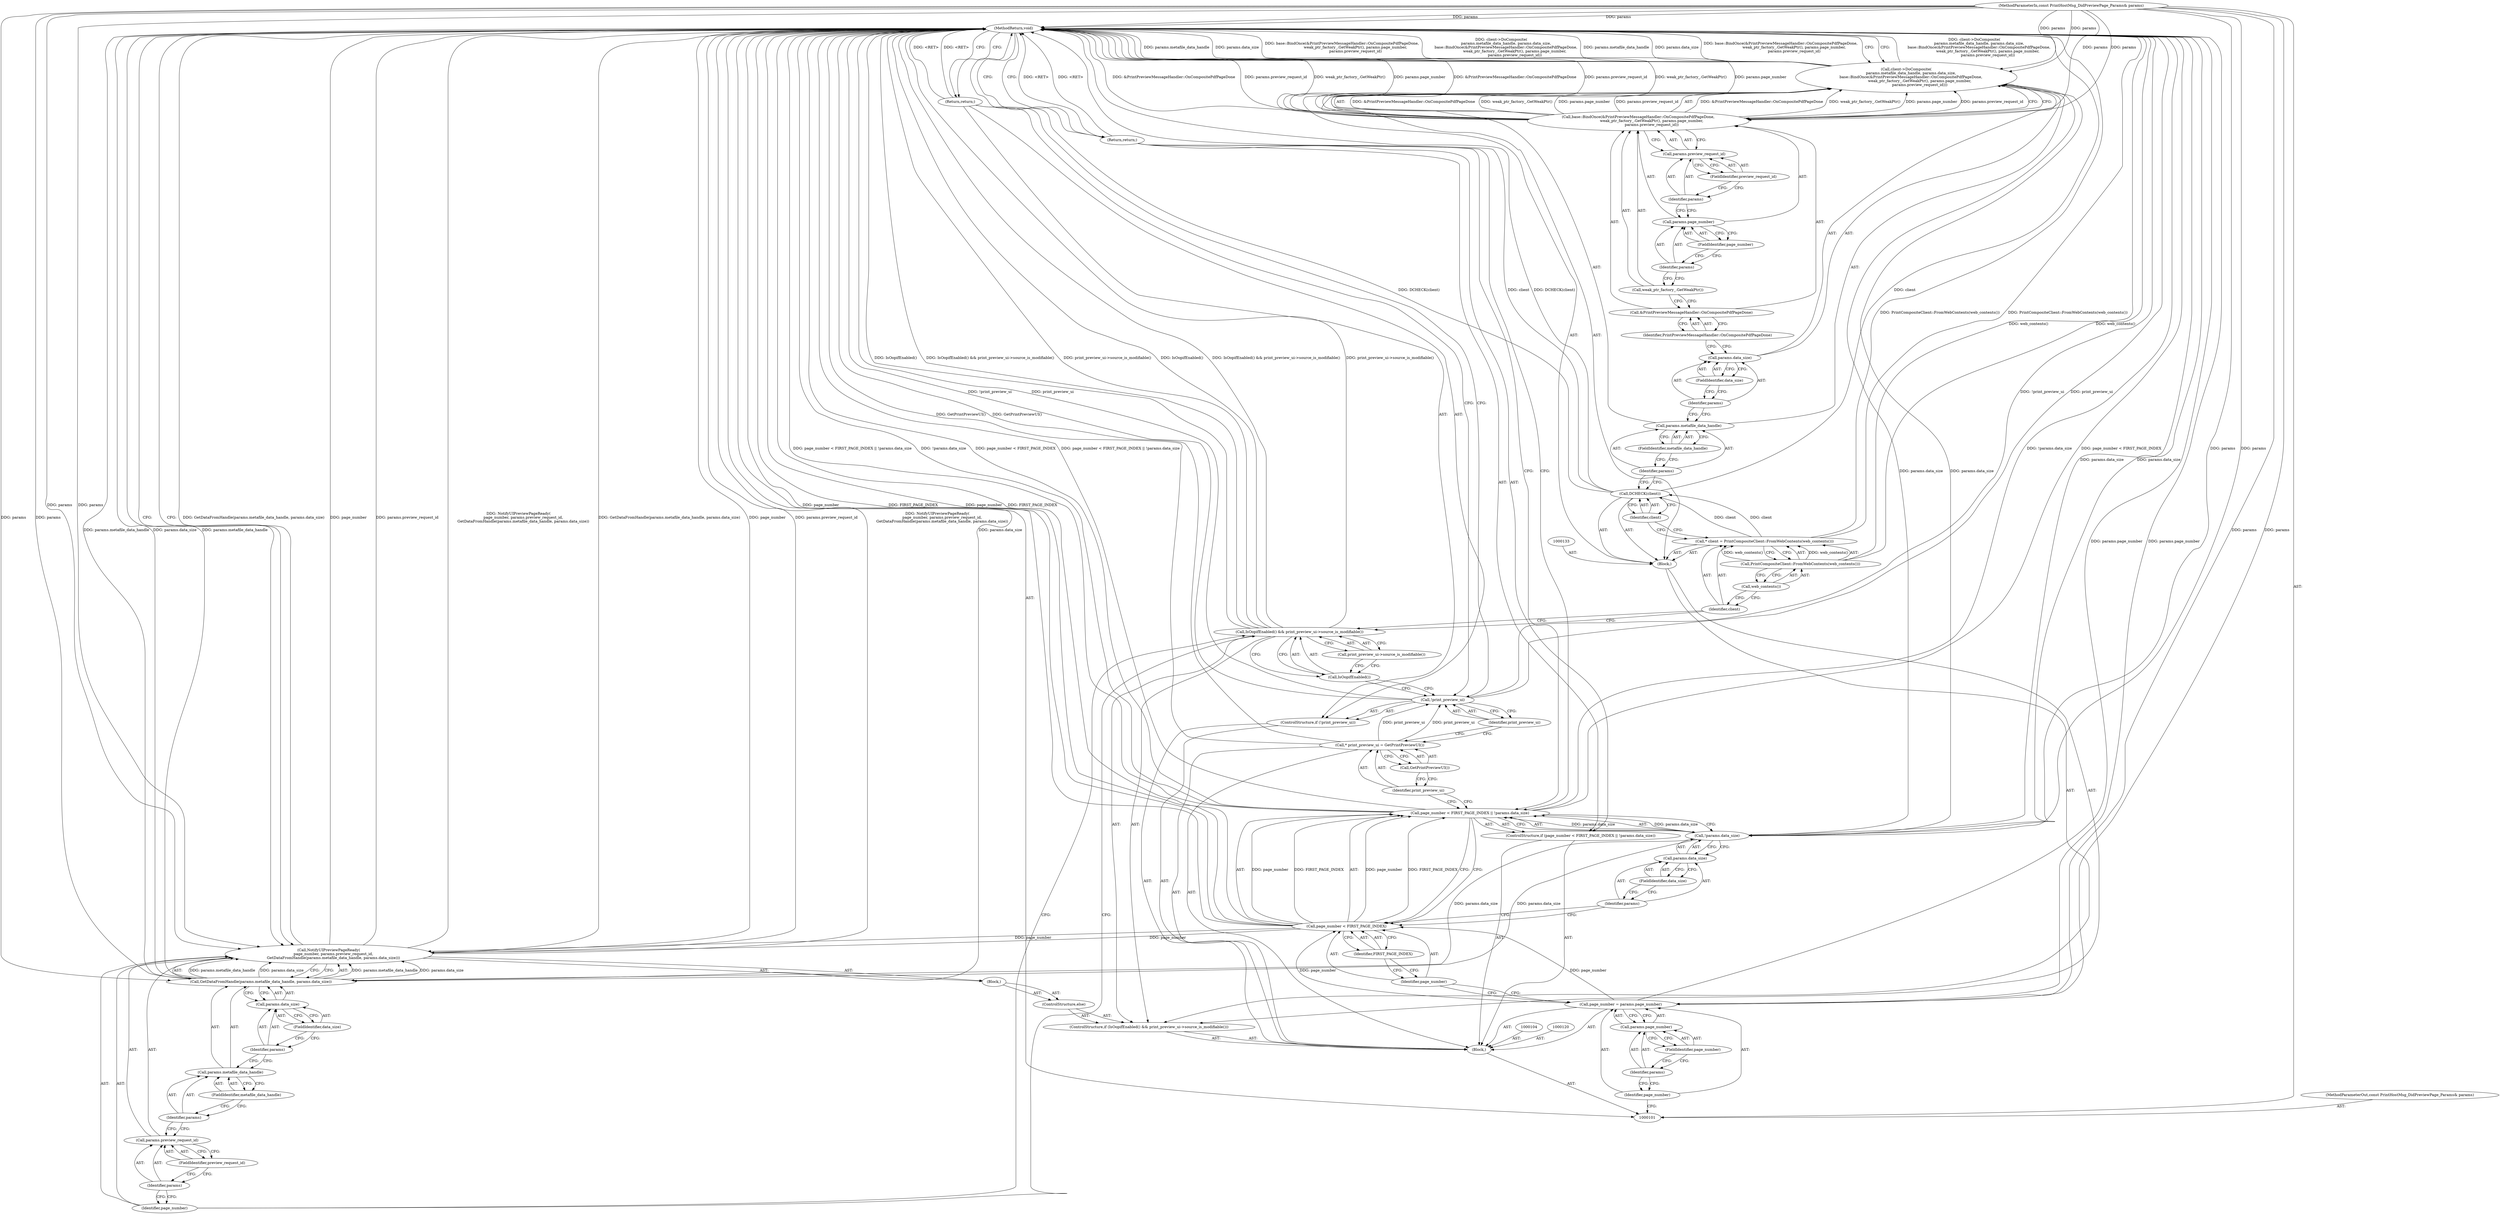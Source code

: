 digraph "0_Chrome_9c391ac04f9ac478c8b0e43b359c2b43a6c892ab_0" {
"1000171" [label="(MethodReturn,void)"];
"1000128" [label="(ControlStructure,if (IsOopifEnabled() && print_preview_ui->source_is_modifiable()))"];
"1000131" [label="(Call,print_preview_ui->source_is_modifiable())"];
"1000129" [label="(Call,IsOopifEnabled() && print_preview_ui->source_is_modifiable())"];
"1000130" [label="(Call,IsOopifEnabled())"];
"1000135" [label="(Identifier,client)"];
"1000136" [label="(Call,PrintCompositeClient::FromWebContents(web_contents()))"];
"1000132" [label="(Block,)"];
"1000137" [label="(Call,web_contents())"];
"1000134" [label="(Call,* client = PrintCompositeClient::FromWebContents(web_contents()))"];
"1000139" [label="(Identifier,client)"];
"1000138" [label="(Call,DCHECK(client))"];
"1000140" [label="(Call,client->DoComposite(\n        params.metafile_data_handle, params.data_size,\n        base::BindOnce(&PrintPreviewMessageHandler::OnCompositePdfPageDone,\n                       weak_ptr_factory_.GetWeakPtr(), params.page_number,\n                       params.preview_request_id)))"];
"1000143" [label="(FieldIdentifier,metafile_data_handle)"];
"1000144" [label="(Call,params.data_size)"];
"1000145" [label="(Identifier,params)"];
"1000146" [label="(FieldIdentifier,data_size)"];
"1000141" [label="(Call,params.metafile_data_handle)"];
"1000142" [label="(Identifier,params)"];
"1000148" [label="(Call,&PrintPreviewMessageHandler::OnCompositePdfPageDone)"];
"1000149" [label="(Identifier,PrintPreviewMessageHandler::OnCompositePdfPageDone)"];
"1000147" [label="(Call,base::BindOnce(&PrintPreviewMessageHandler::OnCompositePdfPageDone,\n                       weak_ptr_factory_.GetWeakPtr(), params.page_number,\n                       params.preview_request_id))"];
"1000150" [label="(Call,weak_ptr_factory_.GetWeakPtr())"];
"1000151" [label="(Call,params.page_number)"];
"1000152" [label="(Identifier,params)"];
"1000153" [label="(FieldIdentifier,page_number)"];
"1000102" [label="(MethodParameterIn,const PrintHostMsg_DidPreviewPage_Params& params)"];
"1000259" [label="(MethodParameterOut,const PrintHostMsg_DidPreviewPage_Params& params)"];
"1000103" [label="(Block,)"];
"1000154" [label="(Call,params.preview_request_id)"];
"1000155" [label="(Identifier,params)"];
"1000156" [label="(FieldIdentifier,preview_request_id)"];
"1000157" [label="(ControlStructure,else)"];
"1000158" [label="(Block,)"];
"1000159" [label="(Call,NotifyUIPreviewPageReady(\n        page_number, params.preview_request_id,\n        GetDataFromHandle(params.metafile_data_handle, params.data_size)))"];
"1000161" [label="(Call,params.preview_request_id)"];
"1000162" [label="(Identifier,params)"];
"1000163" [label="(FieldIdentifier,preview_request_id)"];
"1000160" [label="(Identifier,page_number)"];
"1000165" [label="(Call,params.metafile_data_handle)"];
"1000166" [label="(Identifier,params)"];
"1000167" [label="(FieldIdentifier,metafile_data_handle)"];
"1000168" [label="(Call,params.data_size)"];
"1000169" [label="(Identifier,params)"];
"1000170" [label="(FieldIdentifier,data_size)"];
"1000164" [label="(Call,GetDataFromHandle(params.metafile_data_handle, params.data_size))"];
"1000107" [label="(Call,params.page_number)"];
"1000108" [label="(Identifier,params)"];
"1000109" [label="(FieldIdentifier,page_number)"];
"1000105" [label="(Call,page_number = params.page_number)"];
"1000106" [label="(Identifier,page_number)"];
"1000110" [label="(ControlStructure,if (page_number < FIRST_PAGE_INDEX || !params.data_size))"];
"1000114" [label="(Identifier,FIRST_PAGE_INDEX)"];
"1000115" [label="(Call,!params.data_size)"];
"1000116" [label="(Call,params.data_size)"];
"1000117" [label="(Identifier,params)"];
"1000118" [label="(FieldIdentifier,data_size)"];
"1000111" [label="(Call,page_number < FIRST_PAGE_INDEX || !params.data_size)"];
"1000112" [label="(Call,page_number < FIRST_PAGE_INDEX)"];
"1000113" [label="(Identifier,page_number)"];
"1000119" [label="(Return,return;)"];
"1000121" [label="(Call,* print_preview_ui = GetPrintPreviewUI())"];
"1000122" [label="(Identifier,print_preview_ui)"];
"1000123" [label="(Call,GetPrintPreviewUI())"];
"1000124" [label="(ControlStructure,if (!print_preview_ui))"];
"1000125" [label="(Call,!print_preview_ui)"];
"1000126" [label="(Identifier,print_preview_ui)"];
"1000127" [label="(Return,return;)"];
"1000171" -> "1000101"  [label="AST: "];
"1000171" -> "1000119"  [label="CFG: "];
"1000171" -> "1000127"  [label="CFG: "];
"1000171" -> "1000140"  [label="CFG: "];
"1000171" -> "1000159"  [label="CFG: "];
"1000127" -> "1000171"  [label="DDG: <RET>"];
"1000119" -> "1000171"  [label="DDG: <RET>"];
"1000159" -> "1000171"  [label="DDG: NotifyUIPreviewPageReady(\n        page_number, params.preview_request_id,\n        GetDataFromHandle(params.metafile_data_handle, params.data_size))"];
"1000159" -> "1000171"  [label="DDG: GetDataFromHandle(params.metafile_data_handle, params.data_size)"];
"1000159" -> "1000171"  [label="DDG: page_number"];
"1000159" -> "1000171"  [label="DDG: params.preview_request_id"];
"1000125" -> "1000171"  [label="DDG: !print_preview_ui"];
"1000125" -> "1000171"  [label="DDG: print_preview_ui"];
"1000140" -> "1000171"  [label="DDG: client->DoComposite(\n        params.metafile_data_handle, params.data_size,\n        base::BindOnce(&PrintPreviewMessageHandler::OnCompositePdfPageDone,\n                       weak_ptr_factory_.GetWeakPtr(), params.page_number,\n                       params.preview_request_id))"];
"1000140" -> "1000171"  [label="DDG: params.metafile_data_handle"];
"1000140" -> "1000171"  [label="DDG: params.data_size"];
"1000140" -> "1000171"  [label="DDG: base::BindOnce(&PrintPreviewMessageHandler::OnCompositePdfPageDone,\n                       weak_ptr_factory_.GetWeakPtr(), params.page_number,\n                       params.preview_request_id)"];
"1000147" -> "1000171"  [label="DDG: &PrintPreviewMessageHandler::OnCompositePdfPageDone"];
"1000147" -> "1000171"  [label="DDG: params.preview_request_id"];
"1000147" -> "1000171"  [label="DDG: weak_ptr_factory_.GetWeakPtr()"];
"1000147" -> "1000171"  [label="DDG: params.page_number"];
"1000112" -> "1000171"  [label="DDG: page_number"];
"1000112" -> "1000171"  [label="DDG: FIRST_PAGE_INDEX"];
"1000134" -> "1000171"  [label="DDG: PrintCompositeClient::FromWebContents(web_contents())"];
"1000138" -> "1000171"  [label="DDG: DCHECK(client)"];
"1000138" -> "1000171"  [label="DDG: client"];
"1000136" -> "1000171"  [label="DDG: web_contents()"];
"1000164" -> "1000171"  [label="DDG: params.data_size"];
"1000164" -> "1000171"  [label="DDG: params.metafile_data_handle"];
"1000129" -> "1000171"  [label="DDG: IsOopifEnabled()"];
"1000129" -> "1000171"  [label="DDG: IsOopifEnabled() && print_preview_ui->source_is_modifiable()"];
"1000129" -> "1000171"  [label="DDG: print_preview_ui->source_is_modifiable()"];
"1000105" -> "1000171"  [label="DDG: params.page_number"];
"1000121" -> "1000171"  [label="DDG: GetPrintPreviewUI()"];
"1000111" -> "1000171"  [label="DDG: !params.data_size"];
"1000111" -> "1000171"  [label="DDG: page_number < FIRST_PAGE_INDEX"];
"1000111" -> "1000171"  [label="DDG: page_number < FIRST_PAGE_INDEX || !params.data_size"];
"1000102" -> "1000171"  [label="DDG: params"];
"1000115" -> "1000171"  [label="DDG: params.data_size"];
"1000128" -> "1000103"  [label="AST: "];
"1000129" -> "1000128"  [label="AST: "];
"1000132" -> "1000128"  [label="AST: "];
"1000157" -> "1000128"  [label="AST: "];
"1000131" -> "1000129"  [label="AST: "];
"1000131" -> "1000130"  [label="CFG: "];
"1000129" -> "1000131"  [label="CFG: "];
"1000129" -> "1000128"  [label="AST: "];
"1000129" -> "1000130"  [label="CFG: "];
"1000129" -> "1000131"  [label="CFG: "];
"1000130" -> "1000129"  [label="AST: "];
"1000131" -> "1000129"  [label="AST: "];
"1000135" -> "1000129"  [label="CFG: "];
"1000160" -> "1000129"  [label="CFG: "];
"1000129" -> "1000171"  [label="DDG: IsOopifEnabled()"];
"1000129" -> "1000171"  [label="DDG: IsOopifEnabled() && print_preview_ui->source_is_modifiable()"];
"1000129" -> "1000171"  [label="DDG: print_preview_ui->source_is_modifiable()"];
"1000130" -> "1000129"  [label="AST: "];
"1000130" -> "1000125"  [label="CFG: "];
"1000131" -> "1000130"  [label="CFG: "];
"1000129" -> "1000130"  [label="CFG: "];
"1000135" -> "1000134"  [label="AST: "];
"1000135" -> "1000129"  [label="CFG: "];
"1000137" -> "1000135"  [label="CFG: "];
"1000136" -> "1000134"  [label="AST: "];
"1000136" -> "1000137"  [label="CFG: "];
"1000137" -> "1000136"  [label="AST: "];
"1000134" -> "1000136"  [label="CFG: "];
"1000136" -> "1000171"  [label="DDG: web_contents()"];
"1000136" -> "1000134"  [label="DDG: web_contents()"];
"1000132" -> "1000128"  [label="AST: "];
"1000133" -> "1000132"  [label="AST: "];
"1000134" -> "1000132"  [label="AST: "];
"1000138" -> "1000132"  [label="AST: "];
"1000140" -> "1000132"  [label="AST: "];
"1000137" -> "1000136"  [label="AST: "];
"1000137" -> "1000135"  [label="CFG: "];
"1000136" -> "1000137"  [label="CFG: "];
"1000134" -> "1000132"  [label="AST: "];
"1000134" -> "1000136"  [label="CFG: "];
"1000135" -> "1000134"  [label="AST: "];
"1000136" -> "1000134"  [label="AST: "];
"1000139" -> "1000134"  [label="CFG: "];
"1000134" -> "1000171"  [label="DDG: PrintCompositeClient::FromWebContents(web_contents())"];
"1000136" -> "1000134"  [label="DDG: web_contents()"];
"1000134" -> "1000138"  [label="DDG: client"];
"1000139" -> "1000138"  [label="AST: "];
"1000139" -> "1000134"  [label="CFG: "];
"1000138" -> "1000139"  [label="CFG: "];
"1000138" -> "1000132"  [label="AST: "];
"1000138" -> "1000139"  [label="CFG: "];
"1000139" -> "1000138"  [label="AST: "];
"1000142" -> "1000138"  [label="CFG: "];
"1000138" -> "1000171"  [label="DDG: DCHECK(client)"];
"1000138" -> "1000171"  [label="DDG: client"];
"1000134" -> "1000138"  [label="DDG: client"];
"1000140" -> "1000132"  [label="AST: "];
"1000140" -> "1000147"  [label="CFG: "];
"1000141" -> "1000140"  [label="AST: "];
"1000144" -> "1000140"  [label="AST: "];
"1000147" -> "1000140"  [label="AST: "];
"1000171" -> "1000140"  [label="CFG: "];
"1000140" -> "1000171"  [label="DDG: client->DoComposite(\n        params.metafile_data_handle, params.data_size,\n        base::BindOnce(&PrintPreviewMessageHandler::OnCompositePdfPageDone,\n                       weak_ptr_factory_.GetWeakPtr(), params.page_number,\n                       params.preview_request_id))"];
"1000140" -> "1000171"  [label="DDG: params.metafile_data_handle"];
"1000140" -> "1000171"  [label="DDG: params.data_size"];
"1000140" -> "1000171"  [label="DDG: base::BindOnce(&PrintPreviewMessageHandler::OnCompositePdfPageDone,\n                       weak_ptr_factory_.GetWeakPtr(), params.page_number,\n                       params.preview_request_id)"];
"1000102" -> "1000140"  [label="DDG: params"];
"1000115" -> "1000140"  [label="DDG: params.data_size"];
"1000147" -> "1000140"  [label="DDG: &PrintPreviewMessageHandler::OnCompositePdfPageDone"];
"1000147" -> "1000140"  [label="DDG: weak_ptr_factory_.GetWeakPtr()"];
"1000147" -> "1000140"  [label="DDG: params.page_number"];
"1000147" -> "1000140"  [label="DDG: params.preview_request_id"];
"1000143" -> "1000141"  [label="AST: "];
"1000143" -> "1000142"  [label="CFG: "];
"1000141" -> "1000143"  [label="CFG: "];
"1000144" -> "1000140"  [label="AST: "];
"1000144" -> "1000146"  [label="CFG: "];
"1000145" -> "1000144"  [label="AST: "];
"1000146" -> "1000144"  [label="AST: "];
"1000149" -> "1000144"  [label="CFG: "];
"1000145" -> "1000144"  [label="AST: "];
"1000145" -> "1000141"  [label="CFG: "];
"1000146" -> "1000145"  [label="CFG: "];
"1000146" -> "1000144"  [label="AST: "];
"1000146" -> "1000145"  [label="CFG: "];
"1000144" -> "1000146"  [label="CFG: "];
"1000141" -> "1000140"  [label="AST: "];
"1000141" -> "1000143"  [label="CFG: "];
"1000142" -> "1000141"  [label="AST: "];
"1000143" -> "1000141"  [label="AST: "];
"1000145" -> "1000141"  [label="CFG: "];
"1000142" -> "1000141"  [label="AST: "];
"1000142" -> "1000138"  [label="CFG: "];
"1000143" -> "1000142"  [label="CFG: "];
"1000148" -> "1000147"  [label="AST: "];
"1000148" -> "1000149"  [label="CFG: "];
"1000149" -> "1000148"  [label="AST: "];
"1000150" -> "1000148"  [label="CFG: "];
"1000149" -> "1000148"  [label="AST: "];
"1000149" -> "1000144"  [label="CFG: "];
"1000148" -> "1000149"  [label="CFG: "];
"1000147" -> "1000140"  [label="AST: "];
"1000147" -> "1000154"  [label="CFG: "];
"1000148" -> "1000147"  [label="AST: "];
"1000150" -> "1000147"  [label="AST: "];
"1000151" -> "1000147"  [label="AST: "];
"1000154" -> "1000147"  [label="AST: "];
"1000140" -> "1000147"  [label="CFG: "];
"1000147" -> "1000171"  [label="DDG: &PrintPreviewMessageHandler::OnCompositePdfPageDone"];
"1000147" -> "1000171"  [label="DDG: params.preview_request_id"];
"1000147" -> "1000171"  [label="DDG: weak_ptr_factory_.GetWeakPtr()"];
"1000147" -> "1000171"  [label="DDG: params.page_number"];
"1000147" -> "1000140"  [label="DDG: &PrintPreviewMessageHandler::OnCompositePdfPageDone"];
"1000147" -> "1000140"  [label="DDG: weak_ptr_factory_.GetWeakPtr()"];
"1000147" -> "1000140"  [label="DDG: params.page_number"];
"1000147" -> "1000140"  [label="DDG: params.preview_request_id"];
"1000102" -> "1000147"  [label="DDG: params"];
"1000150" -> "1000147"  [label="AST: "];
"1000150" -> "1000148"  [label="CFG: "];
"1000152" -> "1000150"  [label="CFG: "];
"1000151" -> "1000147"  [label="AST: "];
"1000151" -> "1000153"  [label="CFG: "];
"1000152" -> "1000151"  [label="AST: "];
"1000153" -> "1000151"  [label="AST: "];
"1000155" -> "1000151"  [label="CFG: "];
"1000152" -> "1000151"  [label="AST: "];
"1000152" -> "1000150"  [label="CFG: "];
"1000153" -> "1000152"  [label="CFG: "];
"1000153" -> "1000151"  [label="AST: "];
"1000153" -> "1000152"  [label="CFG: "];
"1000151" -> "1000153"  [label="CFG: "];
"1000102" -> "1000101"  [label="AST: "];
"1000102" -> "1000171"  [label="DDG: params"];
"1000102" -> "1000105"  [label="DDG: params"];
"1000102" -> "1000115"  [label="DDG: params"];
"1000102" -> "1000140"  [label="DDG: params"];
"1000102" -> "1000147"  [label="DDG: params"];
"1000102" -> "1000159"  [label="DDG: params"];
"1000102" -> "1000164"  [label="DDG: params"];
"1000259" -> "1000101"  [label="AST: "];
"1000103" -> "1000101"  [label="AST: "];
"1000104" -> "1000103"  [label="AST: "];
"1000105" -> "1000103"  [label="AST: "];
"1000110" -> "1000103"  [label="AST: "];
"1000120" -> "1000103"  [label="AST: "];
"1000121" -> "1000103"  [label="AST: "];
"1000124" -> "1000103"  [label="AST: "];
"1000128" -> "1000103"  [label="AST: "];
"1000154" -> "1000147"  [label="AST: "];
"1000154" -> "1000156"  [label="CFG: "];
"1000155" -> "1000154"  [label="AST: "];
"1000156" -> "1000154"  [label="AST: "];
"1000147" -> "1000154"  [label="CFG: "];
"1000155" -> "1000154"  [label="AST: "];
"1000155" -> "1000151"  [label="CFG: "];
"1000156" -> "1000155"  [label="CFG: "];
"1000156" -> "1000154"  [label="AST: "];
"1000156" -> "1000155"  [label="CFG: "];
"1000154" -> "1000156"  [label="CFG: "];
"1000157" -> "1000128"  [label="AST: "];
"1000158" -> "1000157"  [label="AST: "];
"1000158" -> "1000157"  [label="AST: "];
"1000159" -> "1000158"  [label="AST: "];
"1000159" -> "1000158"  [label="AST: "];
"1000159" -> "1000164"  [label="CFG: "];
"1000160" -> "1000159"  [label="AST: "];
"1000161" -> "1000159"  [label="AST: "];
"1000164" -> "1000159"  [label="AST: "];
"1000171" -> "1000159"  [label="CFG: "];
"1000159" -> "1000171"  [label="DDG: NotifyUIPreviewPageReady(\n        page_number, params.preview_request_id,\n        GetDataFromHandle(params.metafile_data_handle, params.data_size))"];
"1000159" -> "1000171"  [label="DDG: GetDataFromHandle(params.metafile_data_handle, params.data_size)"];
"1000159" -> "1000171"  [label="DDG: page_number"];
"1000159" -> "1000171"  [label="DDG: params.preview_request_id"];
"1000112" -> "1000159"  [label="DDG: page_number"];
"1000102" -> "1000159"  [label="DDG: params"];
"1000164" -> "1000159"  [label="DDG: params.metafile_data_handle"];
"1000164" -> "1000159"  [label="DDG: params.data_size"];
"1000161" -> "1000159"  [label="AST: "];
"1000161" -> "1000163"  [label="CFG: "];
"1000162" -> "1000161"  [label="AST: "];
"1000163" -> "1000161"  [label="AST: "];
"1000166" -> "1000161"  [label="CFG: "];
"1000162" -> "1000161"  [label="AST: "];
"1000162" -> "1000160"  [label="CFG: "];
"1000163" -> "1000162"  [label="CFG: "];
"1000163" -> "1000161"  [label="AST: "];
"1000163" -> "1000162"  [label="CFG: "];
"1000161" -> "1000163"  [label="CFG: "];
"1000160" -> "1000159"  [label="AST: "];
"1000160" -> "1000129"  [label="CFG: "];
"1000162" -> "1000160"  [label="CFG: "];
"1000165" -> "1000164"  [label="AST: "];
"1000165" -> "1000167"  [label="CFG: "];
"1000166" -> "1000165"  [label="AST: "];
"1000167" -> "1000165"  [label="AST: "];
"1000169" -> "1000165"  [label="CFG: "];
"1000166" -> "1000165"  [label="AST: "];
"1000166" -> "1000161"  [label="CFG: "];
"1000167" -> "1000166"  [label="CFG: "];
"1000167" -> "1000165"  [label="AST: "];
"1000167" -> "1000166"  [label="CFG: "];
"1000165" -> "1000167"  [label="CFG: "];
"1000168" -> "1000164"  [label="AST: "];
"1000168" -> "1000170"  [label="CFG: "];
"1000169" -> "1000168"  [label="AST: "];
"1000170" -> "1000168"  [label="AST: "];
"1000164" -> "1000168"  [label="CFG: "];
"1000169" -> "1000168"  [label="AST: "];
"1000169" -> "1000165"  [label="CFG: "];
"1000170" -> "1000169"  [label="CFG: "];
"1000170" -> "1000168"  [label="AST: "];
"1000170" -> "1000169"  [label="CFG: "];
"1000168" -> "1000170"  [label="CFG: "];
"1000164" -> "1000159"  [label="AST: "];
"1000164" -> "1000168"  [label="CFG: "];
"1000165" -> "1000164"  [label="AST: "];
"1000168" -> "1000164"  [label="AST: "];
"1000159" -> "1000164"  [label="CFG: "];
"1000164" -> "1000171"  [label="DDG: params.data_size"];
"1000164" -> "1000171"  [label="DDG: params.metafile_data_handle"];
"1000164" -> "1000159"  [label="DDG: params.metafile_data_handle"];
"1000164" -> "1000159"  [label="DDG: params.data_size"];
"1000102" -> "1000164"  [label="DDG: params"];
"1000115" -> "1000164"  [label="DDG: params.data_size"];
"1000107" -> "1000105"  [label="AST: "];
"1000107" -> "1000109"  [label="CFG: "];
"1000108" -> "1000107"  [label="AST: "];
"1000109" -> "1000107"  [label="AST: "];
"1000105" -> "1000107"  [label="CFG: "];
"1000108" -> "1000107"  [label="AST: "];
"1000108" -> "1000106"  [label="CFG: "];
"1000109" -> "1000108"  [label="CFG: "];
"1000109" -> "1000107"  [label="AST: "];
"1000109" -> "1000108"  [label="CFG: "];
"1000107" -> "1000109"  [label="CFG: "];
"1000105" -> "1000103"  [label="AST: "];
"1000105" -> "1000107"  [label="CFG: "];
"1000106" -> "1000105"  [label="AST: "];
"1000107" -> "1000105"  [label="AST: "];
"1000113" -> "1000105"  [label="CFG: "];
"1000105" -> "1000171"  [label="DDG: params.page_number"];
"1000102" -> "1000105"  [label="DDG: params"];
"1000105" -> "1000112"  [label="DDG: page_number"];
"1000106" -> "1000105"  [label="AST: "];
"1000106" -> "1000101"  [label="CFG: "];
"1000108" -> "1000106"  [label="CFG: "];
"1000110" -> "1000103"  [label="AST: "];
"1000111" -> "1000110"  [label="AST: "];
"1000119" -> "1000110"  [label="AST: "];
"1000114" -> "1000112"  [label="AST: "];
"1000114" -> "1000113"  [label="CFG: "];
"1000112" -> "1000114"  [label="CFG: "];
"1000115" -> "1000111"  [label="AST: "];
"1000115" -> "1000116"  [label="CFG: "];
"1000116" -> "1000115"  [label="AST: "];
"1000111" -> "1000115"  [label="CFG: "];
"1000115" -> "1000171"  [label="DDG: params.data_size"];
"1000115" -> "1000111"  [label="DDG: params.data_size"];
"1000102" -> "1000115"  [label="DDG: params"];
"1000115" -> "1000140"  [label="DDG: params.data_size"];
"1000115" -> "1000164"  [label="DDG: params.data_size"];
"1000116" -> "1000115"  [label="AST: "];
"1000116" -> "1000118"  [label="CFG: "];
"1000117" -> "1000116"  [label="AST: "];
"1000118" -> "1000116"  [label="AST: "];
"1000115" -> "1000116"  [label="CFG: "];
"1000117" -> "1000116"  [label="AST: "];
"1000117" -> "1000112"  [label="CFG: "];
"1000118" -> "1000117"  [label="CFG: "];
"1000118" -> "1000116"  [label="AST: "];
"1000118" -> "1000117"  [label="CFG: "];
"1000116" -> "1000118"  [label="CFG: "];
"1000111" -> "1000110"  [label="AST: "];
"1000111" -> "1000112"  [label="CFG: "];
"1000111" -> "1000115"  [label="CFG: "];
"1000112" -> "1000111"  [label="AST: "];
"1000115" -> "1000111"  [label="AST: "];
"1000119" -> "1000111"  [label="CFG: "];
"1000122" -> "1000111"  [label="CFG: "];
"1000111" -> "1000171"  [label="DDG: !params.data_size"];
"1000111" -> "1000171"  [label="DDG: page_number < FIRST_PAGE_INDEX"];
"1000111" -> "1000171"  [label="DDG: page_number < FIRST_PAGE_INDEX || !params.data_size"];
"1000112" -> "1000111"  [label="DDG: page_number"];
"1000112" -> "1000111"  [label="DDG: FIRST_PAGE_INDEX"];
"1000115" -> "1000111"  [label="DDG: params.data_size"];
"1000112" -> "1000111"  [label="AST: "];
"1000112" -> "1000114"  [label="CFG: "];
"1000113" -> "1000112"  [label="AST: "];
"1000114" -> "1000112"  [label="AST: "];
"1000117" -> "1000112"  [label="CFG: "];
"1000111" -> "1000112"  [label="CFG: "];
"1000112" -> "1000171"  [label="DDG: page_number"];
"1000112" -> "1000171"  [label="DDG: FIRST_PAGE_INDEX"];
"1000112" -> "1000111"  [label="DDG: page_number"];
"1000112" -> "1000111"  [label="DDG: FIRST_PAGE_INDEX"];
"1000105" -> "1000112"  [label="DDG: page_number"];
"1000112" -> "1000159"  [label="DDG: page_number"];
"1000113" -> "1000112"  [label="AST: "];
"1000113" -> "1000105"  [label="CFG: "];
"1000114" -> "1000113"  [label="CFG: "];
"1000119" -> "1000110"  [label="AST: "];
"1000119" -> "1000111"  [label="CFG: "];
"1000171" -> "1000119"  [label="CFG: "];
"1000119" -> "1000171"  [label="DDG: <RET>"];
"1000121" -> "1000103"  [label="AST: "];
"1000121" -> "1000123"  [label="CFG: "];
"1000122" -> "1000121"  [label="AST: "];
"1000123" -> "1000121"  [label="AST: "];
"1000126" -> "1000121"  [label="CFG: "];
"1000121" -> "1000171"  [label="DDG: GetPrintPreviewUI()"];
"1000121" -> "1000125"  [label="DDG: print_preview_ui"];
"1000122" -> "1000121"  [label="AST: "];
"1000122" -> "1000111"  [label="CFG: "];
"1000123" -> "1000122"  [label="CFG: "];
"1000123" -> "1000121"  [label="AST: "];
"1000123" -> "1000122"  [label="CFG: "];
"1000121" -> "1000123"  [label="CFG: "];
"1000124" -> "1000103"  [label="AST: "];
"1000125" -> "1000124"  [label="AST: "];
"1000127" -> "1000124"  [label="AST: "];
"1000125" -> "1000124"  [label="AST: "];
"1000125" -> "1000126"  [label="CFG: "];
"1000126" -> "1000125"  [label="AST: "];
"1000127" -> "1000125"  [label="CFG: "];
"1000130" -> "1000125"  [label="CFG: "];
"1000125" -> "1000171"  [label="DDG: !print_preview_ui"];
"1000125" -> "1000171"  [label="DDG: print_preview_ui"];
"1000121" -> "1000125"  [label="DDG: print_preview_ui"];
"1000126" -> "1000125"  [label="AST: "];
"1000126" -> "1000121"  [label="CFG: "];
"1000125" -> "1000126"  [label="CFG: "];
"1000127" -> "1000124"  [label="AST: "];
"1000127" -> "1000125"  [label="CFG: "];
"1000171" -> "1000127"  [label="CFG: "];
"1000127" -> "1000171"  [label="DDG: <RET>"];
}
